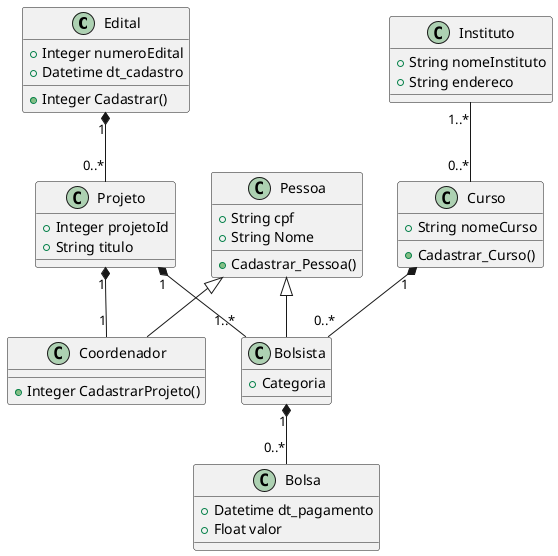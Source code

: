 @startuml GraficoDominio

Class Edital {
    +Integer numeroEdital
    +Datetime dt_cadastro
    +Integer Cadastrar()
}

Class Instituto {
    +String nomeInstituto
    +String endereco
}

Class Curso {
    +String nomeCurso
    +Cadastrar_Curso()
}

Class Pessoa {
    +String cpf
    +String Nome
    +Cadastrar_Pessoa()
}

Class Coordenador {
    +Integer CadastrarProjeto()
}

Class Bolsista {
    +Categoria
}

Class Bolsa {
    +Datetime dt_pagamento
    +Float valor    
}

Class Projeto {
    +Integer projetoId
    +String titulo
}


Pessoa <|-- Coordenador
Pessoa <|-- Bolsista

Edital "1" *-- "0..*" Projeto
Instituto "1..*" -- "0..*" Curso
Projeto "1" *-- "1" Coordenador
Curso "1" *-- "0..*" Bolsista
Projeto "1" *-- "1..*" Bolsista
Bolsista "1" *-- "0..*" Bolsa

@enduml

